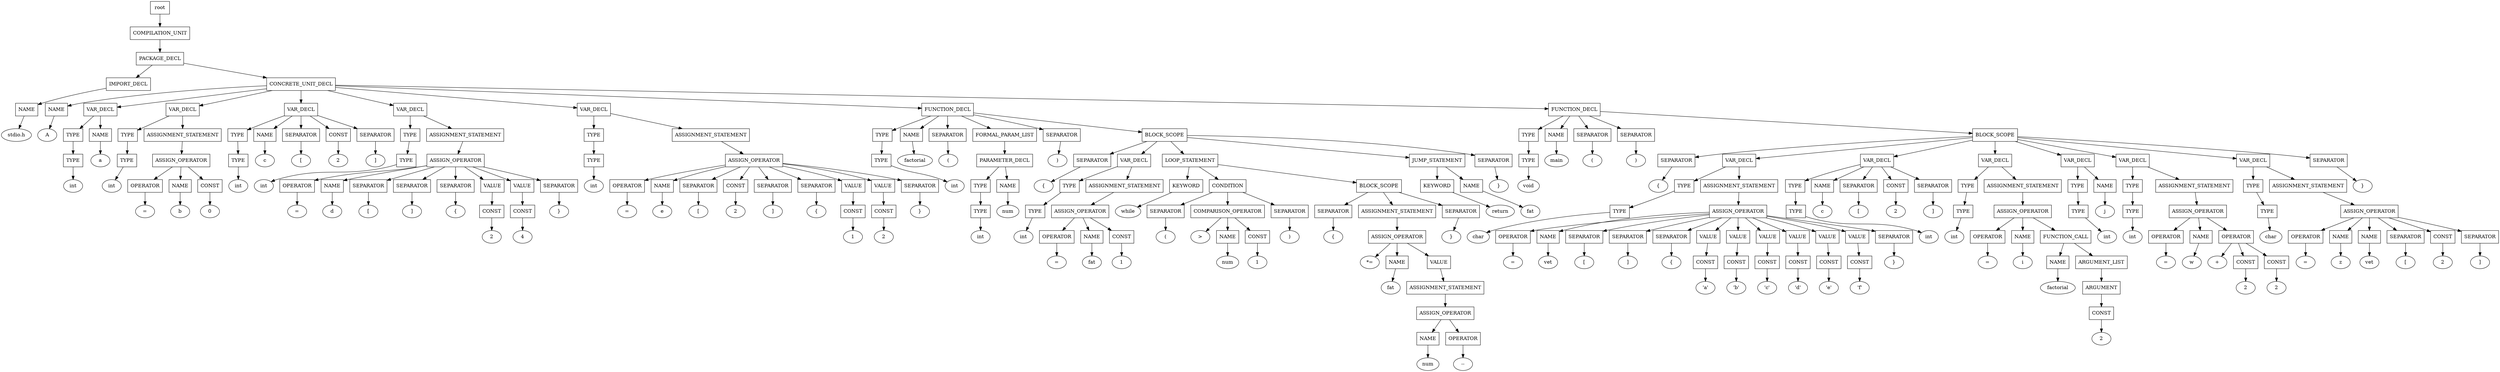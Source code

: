digraph G {
	splines="TRUE";
	n_0 [label="root", shape="rectangle"]
	n_0 -> n_1
	n_1 [label="COMPILATION_UNIT", shape="rectangle"]
	n_1 -> n_2
	n_2 [label="PACKAGE_DECL", shape="rectangle"]
	n_2 -> n_3
	n_3 [label="IMPORT_DECL", shape="rectangle"]
	n_3 -> n_5
	n_5 [label="NAME", shape="rectangle"]
	n_5 -> n_14
	n_14 [label="stdio.h", shape="ellipse"]
	n_2 -> n_4
	n_4 [label="CONCRETE_UNIT_DECL", shape="rectangle"]
	n_4 -> n_6
	n_6 [label="NAME", shape="rectangle"]
	n_6 -> n_15
	n_15 [label="A", shape="ellipse"]
	n_4 -> n_7
	n_7 [label="VAR_DECL", shape="rectangle"]
	n_7 -> n_16
	n_16 [label="TYPE", shape="rectangle"]
	n_16 -> n_40
	n_40 [label="TYPE", shape="rectangle"]
	n_40 -> n_75
	n_75 [label="int", shape="ellipse"]
	n_7 -> n_17
	n_17 [label="NAME", shape="rectangle"]
	n_17 -> n_41
	n_41 [label="a", shape="ellipse"]
	n_4 -> n_8
	n_8 [label="VAR_DECL", shape="rectangle"]
	n_8 -> n_18
	n_18 [label="TYPE", shape="rectangle"]
	n_18 -> n_42
	n_42 [label="TYPE", shape="rectangle"]
	n_42 -> n_76
	n_76 [label="int", shape="ellipse"]
	n_8 -> n_19
	n_19 [label="ASSIGNMENT_STATEMENT", shape="rectangle"]
	n_19 -> n_43
	n_43 [label="ASSIGN_OPERATOR", shape="rectangle"]
	n_43 -> n_77
	n_77 [label="OPERATOR", shape="rectangle"]
	n_77 -> n_130
	n_130 [label="=", shape="ellipse"]
	n_43 -> n_78
	n_78 [label="NAME", shape="rectangle"]
	n_78 -> n_131
	n_131 [label="b", shape="ellipse"]
	n_43 -> n_79
	n_79 [label="CONST", shape="rectangle"]
	n_79 -> n_132
	n_132 [label="0", shape="ellipse"]
	n_4 -> n_9
	n_9 [label="VAR_DECL", shape="rectangle"]
	n_9 -> n_20
	n_20 [label="TYPE", shape="rectangle"]
	n_20 -> n_44
	n_44 [label="TYPE", shape="rectangle"]
	n_44 -> n_80
	n_80 [label="int", shape="ellipse"]
	n_9 -> n_21
	n_21 [label="NAME", shape="rectangle"]
	n_21 -> n_45
	n_45 [label="c", shape="ellipse"]
	n_9 -> n_22
	n_22 [label="SEPARATOR", shape="rectangle"]
	n_22 -> n_46
	n_46 [label="[", shape="ellipse"]
	n_9 -> n_23
	n_23 [label="CONST", shape="rectangle"]
	n_23 -> n_47
	n_47 [label="2", shape="ellipse"]
	n_9 -> n_24
	n_24 [label="SEPARATOR", shape="rectangle"]
	n_24 -> n_48
	n_48 [label="]", shape="ellipse"]
	n_4 -> n_10
	n_10 [label="VAR_DECL", shape="rectangle"]
	n_10 -> n_25
	n_25 [label="TYPE", shape="rectangle"]
	n_25 -> n_49
	n_49 [label="TYPE", shape="rectangle"]
	n_49 -> n_81
	n_81 [label="int", shape="ellipse"]
	n_10 -> n_26
	n_26 [label="ASSIGNMENT_STATEMENT", shape="rectangle"]
	n_26 -> n_50
	n_50 [label="ASSIGN_OPERATOR", shape="rectangle"]
	n_50 -> n_82
	n_82 [label="OPERATOR", shape="rectangle"]
	n_82 -> n_133
	n_133 [label="=", shape="ellipse"]
	n_50 -> n_83
	n_83 [label="NAME", shape="rectangle"]
	n_83 -> n_134
	n_134 [label="d", shape="ellipse"]
	n_50 -> n_84
	n_84 [label="SEPARATOR", shape="rectangle"]
	n_84 -> n_135
	n_135 [label="[", shape="ellipse"]
	n_50 -> n_85
	n_85 [label="SEPARATOR", shape="rectangle"]
	n_85 -> n_136
	n_136 [label="]", shape="ellipse"]
	n_50 -> n_86
	n_86 [label="SEPARATOR", shape="rectangle"]
	n_86 -> n_137
	n_137 [label="{", shape="ellipse"]
	n_50 -> n_87
	n_87 [label="VALUE", shape="rectangle"]
	n_87 -> n_138
	n_138 [label="CONST", shape="rectangle"]
	n_138 -> n_178
	n_178 [label="2", shape="ellipse"]
	n_50 -> n_88
	n_88 [label="VALUE", shape="rectangle"]
	n_88 -> n_139
	n_139 [label="CONST", shape="rectangle"]
	n_139 -> n_179
	n_179 [label="4", shape="ellipse"]
	n_50 -> n_89
	n_89 [label="SEPARATOR", shape="rectangle"]
	n_89 -> n_140
	n_140 [label="}", shape="ellipse"]
	n_4 -> n_11
	n_11 [label="VAR_DECL", shape="rectangle"]
	n_11 -> n_27
	n_27 [label="TYPE", shape="rectangle"]
	n_27 -> n_51
	n_51 [label="TYPE", shape="rectangle"]
	n_51 -> n_90
	n_90 [label="int", shape="ellipse"]
	n_11 -> n_28
	n_28 [label="ASSIGNMENT_STATEMENT", shape="rectangle"]
	n_28 -> n_52
	n_52 [label="ASSIGN_OPERATOR", shape="rectangle"]
	n_52 -> n_91
	n_91 [label="OPERATOR", shape="rectangle"]
	n_91 -> n_141
	n_141 [label="=", shape="ellipse"]
	n_52 -> n_92
	n_92 [label="NAME", shape="rectangle"]
	n_92 -> n_142
	n_142 [label="e", shape="ellipse"]
	n_52 -> n_93
	n_93 [label="SEPARATOR", shape="rectangle"]
	n_93 -> n_143
	n_143 [label="[", shape="ellipse"]
	n_52 -> n_94
	n_94 [label="CONST", shape="rectangle"]
	n_94 -> n_144
	n_144 [label="2", shape="ellipse"]
	n_52 -> n_95
	n_95 [label="SEPARATOR", shape="rectangle"]
	n_95 -> n_145
	n_145 [label="]", shape="ellipse"]
	n_52 -> n_96
	n_96 [label="SEPARATOR", shape="rectangle"]
	n_96 -> n_146
	n_146 [label="{", shape="ellipse"]
	n_52 -> n_97
	n_97 [label="VALUE", shape="rectangle"]
	n_97 -> n_147
	n_147 [label="CONST", shape="rectangle"]
	n_147 -> n_180
	n_180 [label="1", shape="ellipse"]
	n_52 -> n_98
	n_98 [label="VALUE", shape="rectangle"]
	n_98 -> n_148
	n_148 [label="CONST", shape="rectangle"]
	n_148 -> n_181
	n_181 [label="2", shape="ellipse"]
	n_52 -> n_99
	n_99 [label="SEPARATOR", shape="rectangle"]
	n_99 -> n_149
	n_149 [label="}", shape="ellipse"]
	n_4 -> n_12
	n_12 [label="FUNCTION_DECL", shape="rectangle"]
	n_12 -> n_29
	n_29 [label="TYPE", shape="rectangle"]
	n_29 -> n_53
	n_53 [label="TYPE", shape="rectangle"]
	n_53 -> n_100
	n_100 [label="int", shape="ellipse"]
	n_12 -> n_30
	n_30 [label="NAME", shape="rectangle"]
	n_30 -> n_54
	n_54 [label="factorial", shape="ellipse"]
	n_12 -> n_31
	n_31 [label="SEPARATOR", shape="rectangle"]
	n_31 -> n_55
	n_55 [label="(", shape="ellipse"]
	n_12 -> n_32
	n_32 [label="FORMAL_PARAM_LIST", shape="rectangle"]
	n_32 -> n_56
	n_56 [label="PARAMETER_DECL", shape="rectangle"]
	n_56 -> n_101
	n_101 [label="TYPE", shape="rectangle"]
	n_101 -> n_150
	n_150 [label="TYPE", shape="rectangle"]
	n_150 -> n_182
	n_182 [label="int", shape="ellipse"]
	n_56 -> n_102
	n_102 [label="NAME", shape="rectangle"]
	n_102 -> n_151
	n_151 [label="num", shape="ellipse"]
	n_12 -> n_33
	n_33 [label="SEPARATOR", shape="rectangle"]
	n_33 -> n_57
	n_57 [label=")", shape="ellipse"]
	n_12 -> n_34
	n_34 [label="BLOCK_SCOPE", shape="rectangle"]
	n_34 -> n_58
	n_58 [label="SEPARATOR", shape="rectangle"]
	n_58 -> n_103
	n_103 [label="{", shape="ellipse"]
	n_34 -> n_59
	n_59 [label="VAR_DECL", shape="rectangle"]
	n_59 -> n_104
	n_104 [label="TYPE", shape="rectangle"]
	n_104 -> n_152
	n_152 [label="TYPE", shape="rectangle"]
	n_152 -> n_183
	n_183 [label="int", shape="ellipse"]
	n_59 -> n_105
	n_105 [label="ASSIGNMENT_STATEMENT", shape="rectangle"]
	n_105 -> n_153
	n_153 [label="ASSIGN_OPERATOR", shape="rectangle"]
	n_153 -> n_184
	n_184 [label="OPERATOR", shape="rectangle"]
	n_184 -> n_225
	n_225 [label="=", shape="ellipse"]
	n_153 -> n_185
	n_185 [label="NAME", shape="rectangle"]
	n_185 -> n_226
	n_226 [label="fat", shape="ellipse"]
	n_153 -> n_186
	n_186 [label="CONST", shape="rectangle"]
	n_186 -> n_227
	n_227 [label="1", shape="ellipse"]
	n_34 -> n_60
	n_60 [label="LOOP_STATEMENT", shape="rectangle"]
	n_60 -> n_106
	n_106 [label="KEYWORD", shape="rectangle"]
	n_106 -> n_154
	n_154 [label="while", shape="ellipse"]
	n_60 -> n_107
	n_107 [label="CONDITION", shape="rectangle"]
	n_107 -> n_155
	n_155 [label="SEPARATOR", shape="rectangle"]
	n_155 -> n_187
	n_187 [label="(", shape="ellipse"]
	n_107 -> n_156
	n_156 [label="COMPARISON_OPERATOR", shape="rectangle"]
	n_156 -> n_188
	n_188 [label=">", shape="ellipse"]
	n_156 -> n_189
	n_189 [label="NAME", shape="rectangle"]
	n_189 -> n_228
	n_228 [label="num", shape="ellipse"]
	n_156 -> n_190
	n_190 [label="CONST", shape="rectangle"]
	n_190 -> n_229
	n_229 [label="1", shape="ellipse"]
	n_107 -> n_157
	n_157 [label="SEPARATOR", shape="rectangle"]
	n_157 -> n_191
	n_191 [label=")", shape="ellipse"]
	n_60 -> n_108
	n_108 [label="BLOCK_SCOPE", shape="rectangle"]
	n_108 -> n_158
	n_158 [label="SEPARATOR", shape="rectangle"]
	n_158 -> n_192
	n_192 [label="{", shape="ellipse"]
	n_108 -> n_159
	n_159 [label="ASSIGNMENT_STATEMENT", shape="rectangle"]
	n_159 -> n_193
	n_193 [label="ASSIGN_OPERATOR", shape="rectangle"]
	n_193 -> n_230
	n_230 [label="*=", shape="ellipse"]
	n_193 -> n_231
	n_231 [label="NAME", shape="rectangle"]
	n_231 -> n_260
	n_260 [label="fat", shape="ellipse"]
	n_193 -> n_232
	n_232 [label="VALUE", shape="rectangle"]
	n_232 -> n_261
	n_261 [label="ASSIGNMENT_STATEMENT", shape="rectangle"]
	n_261 -> n_272
	n_272 [label="ASSIGN_OPERATOR", shape="rectangle"]
	n_272 -> n_274
	n_274 [label="NAME", shape="rectangle"]
	n_274 -> n_277
	n_277 [label="num", shape="ellipse"]
	n_272 -> n_275
	n_275 [label="OPERATOR", shape="rectangle"]
	n_275 -> n_278
	n_278 [label="--", shape="ellipse"]
	n_108 -> n_160
	n_160 [label="SEPARATOR", shape="rectangle"]
	n_160 -> n_194
	n_194 [label="}", shape="ellipse"]
	n_34 -> n_61
	n_61 [label="JUMP_STATEMENT", shape="rectangle"]
	n_61 -> n_109
	n_109 [label="KEYWORD", shape="rectangle"]
	n_109 -> n_161
	n_161 [label="return", shape="ellipse"]
	n_61 -> n_110
	n_110 [label="NAME", shape="rectangle"]
	n_110 -> n_162
	n_162 [label="fat", shape="ellipse"]
	n_34 -> n_62
	n_62 [label="SEPARATOR", shape="rectangle"]
	n_62 -> n_111
	n_111 [label="}", shape="ellipse"]
	n_4 -> n_13
	n_13 [label="FUNCTION_DECL", shape="rectangle"]
	n_13 -> n_35
	n_35 [label="TYPE", shape="rectangle"]
	n_35 -> n_63
	n_63 [label="TYPE", shape="rectangle"]
	n_63 -> n_112
	n_112 [label="void", shape="ellipse"]
	n_13 -> n_36
	n_36 [label="NAME", shape="rectangle"]
	n_36 -> n_64
	n_64 [label="main", shape="ellipse"]
	n_13 -> n_37
	n_37 [label="SEPARATOR", shape="rectangle"]
	n_37 -> n_65
	n_65 [label="(", shape="ellipse"]
	n_13 -> n_38
	n_38 [label="SEPARATOR", shape="rectangle"]
	n_38 -> n_66
	n_66 [label=")", shape="ellipse"]
	n_13 -> n_39
	n_39 [label="BLOCK_SCOPE", shape="rectangle"]
	n_39 -> n_67
	n_67 [label="SEPARATOR", shape="rectangle"]
	n_67 -> n_113
	n_113 [label="{", shape="ellipse"]
	n_39 -> n_68
	n_68 [label="VAR_DECL", shape="rectangle"]
	n_68 -> n_114
	n_114 [label="TYPE", shape="rectangle"]
	n_114 -> n_163
	n_163 [label="TYPE", shape="rectangle"]
	n_163 -> n_195
	n_195 [label="char", shape="ellipse"]
	n_68 -> n_115
	n_115 [label="ASSIGNMENT_STATEMENT", shape="rectangle"]
	n_115 -> n_164
	n_164 [label="ASSIGN_OPERATOR", shape="rectangle"]
	n_164 -> n_196
	n_196 [label="OPERATOR", shape="rectangle"]
	n_196 -> n_233
	n_233 [label="=", shape="ellipse"]
	n_164 -> n_197
	n_197 [label="NAME", shape="rectangle"]
	n_197 -> n_234
	n_234 [label="vet", shape="ellipse"]
	n_164 -> n_198
	n_198 [label="SEPARATOR", shape="rectangle"]
	n_198 -> n_235
	n_235 [label="[", shape="ellipse"]
	n_164 -> n_199
	n_199 [label="SEPARATOR", shape="rectangle"]
	n_199 -> n_236
	n_236 [label="]", shape="ellipse"]
	n_164 -> n_200
	n_200 [label="SEPARATOR", shape="rectangle"]
	n_200 -> n_237
	n_237 [label="{", shape="ellipse"]
	n_164 -> n_201
	n_201 [label="VALUE", shape="rectangle"]
	n_201 -> n_238
	n_238 [label="CONST", shape="rectangle"]
	n_238 -> n_262
	n_262 [label="'a'", shape="ellipse"]
	n_164 -> n_202
	n_202 [label="VALUE", shape="rectangle"]
	n_202 -> n_239
	n_239 [label="CONST", shape="rectangle"]
	n_239 -> n_263
	n_263 [label="'b'", shape="ellipse"]
	n_164 -> n_203
	n_203 [label="VALUE", shape="rectangle"]
	n_203 -> n_240
	n_240 [label="CONST", shape="rectangle"]
	n_240 -> n_264
	n_264 [label="'c'", shape="ellipse"]
	n_164 -> n_204
	n_204 [label="VALUE", shape="rectangle"]
	n_204 -> n_241
	n_241 [label="CONST", shape="rectangle"]
	n_241 -> n_265
	n_265 [label="'d'", shape="ellipse"]
	n_164 -> n_205
	n_205 [label="VALUE", shape="rectangle"]
	n_205 -> n_242
	n_242 [label="CONST", shape="rectangle"]
	n_242 -> n_266
	n_266 [label="'e'", shape="ellipse"]
	n_164 -> n_206
	n_206 [label="VALUE", shape="rectangle"]
	n_206 -> n_243
	n_243 [label="CONST", shape="rectangle"]
	n_243 -> n_267
	n_267 [label="'f'", shape="ellipse"]
	n_164 -> n_207
	n_207 [label="SEPARATOR", shape="rectangle"]
	n_207 -> n_244
	n_244 [label="}", shape="ellipse"]
	n_39 -> n_69
	n_69 [label="VAR_DECL", shape="rectangle"]
	n_69 -> n_116
	n_116 [label="TYPE", shape="rectangle"]
	n_116 -> n_165
	n_165 [label="TYPE", shape="rectangle"]
	n_165 -> n_208
	n_208 [label="int", shape="ellipse"]
	n_69 -> n_117
	n_117 [label="NAME", shape="rectangle"]
	n_117 -> n_166
	n_166 [label="c", shape="ellipse"]
	n_69 -> n_118
	n_118 [label="SEPARATOR", shape="rectangle"]
	n_118 -> n_167
	n_167 [label="[", shape="ellipse"]
	n_69 -> n_119
	n_119 [label="CONST", shape="rectangle"]
	n_119 -> n_168
	n_168 [label="2", shape="ellipse"]
	n_69 -> n_120
	n_120 [label="SEPARATOR", shape="rectangle"]
	n_120 -> n_169
	n_169 [label="]", shape="ellipse"]
	n_39 -> n_70
	n_70 [label="VAR_DECL", shape="rectangle"]
	n_70 -> n_121
	n_121 [label="TYPE", shape="rectangle"]
	n_121 -> n_170
	n_170 [label="TYPE", shape="rectangle"]
	n_170 -> n_209
	n_209 [label="int", shape="ellipse"]
	n_70 -> n_122
	n_122 [label="ASSIGNMENT_STATEMENT", shape="rectangle"]
	n_122 -> n_171
	n_171 [label="ASSIGN_OPERATOR", shape="rectangle"]
	n_171 -> n_210
	n_210 [label="OPERATOR", shape="rectangle"]
	n_210 -> n_245
	n_245 [label="=", shape="ellipse"]
	n_171 -> n_211
	n_211 [label="NAME", shape="rectangle"]
	n_211 -> n_246
	n_246 [label="i", shape="ellipse"]
	n_171 -> n_212
	n_212 [label="FUNCTION_CALL", shape="rectangle"]
	n_212 -> n_247
	n_247 [label="NAME", shape="rectangle"]
	n_247 -> n_268
	n_268 [label="factorial", shape="ellipse"]
	n_212 -> n_248
	n_248 [label="ARGUMENT_LIST", shape="rectangle"]
	n_248 -> n_269
	n_269 [label="ARGUMENT", shape="rectangle"]
	n_269 -> n_273
	n_273 [label="CONST", shape="rectangle"]
	n_273 -> n_276
	n_276 [label="2", shape="ellipse"]
	n_39 -> n_71
	n_71 [label="VAR_DECL", shape="rectangle"]
	n_71 -> n_123
	n_123 [label="TYPE", shape="rectangle"]
	n_123 -> n_172
	n_172 [label="TYPE", shape="rectangle"]
	n_172 -> n_213
	n_213 [label="int", shape="ellipse"]
	n_71 -> n_124
	n_124 [label="NAME", shape="rectangle"]
	n_124 -> n_173
	n_173 [label="j", shape="ellipse"]
	n_39 -> n_72
	n_72 [label="VAR_DECL", shape="rectangle"]
	n_72 -> n_125
	n_125 [label="TYPE", shape="rectangle"]
	n_125 -> n_174
	n_174 [label="TYPE", shape="rectangle"]
	n_174 -> n_214
	n_214 [label="int", shape="ellipse"]
	n_72 -> n_126
	n_126 [label="ASSIGNMENT_STATEMENT", shape="rectangle"]
	n_126 -> n_175
	n_175 [label="ASSIGN_OPERATOR", shape="rectangle"]
	n_175 -> n_215
	n_215 [label="OPERATOR", shape="rectangle"]
	n_215 -> n_249
	n_249 [label="=", shape="ellipse"]
	n_175 -> n_216
	n_216 [label="NAME", shape="rectangle"]
	n_216 -> n_250
	n_250 [label="w", shape="ellipse"]
	n_175 -> n_217
	n_217 [label="OPERATOR", shape="rectangle"]
	n_217 -> n_251
	n_251 [label="+", shape="ellipse"]
	n_217 -> n_252
	n_252 [label="CONST", shape="rectangle"]
	n_252 -> n_270
	n_270 [label="2", shape="ellipse"]
	n_217 -> n_253
	n_253 [label="CONST", shape="rectangle"]
	n_253 -> n_271
	n_271 [label="2", shape="ellipse"]
	n_39 -> n_73
	n_73 [label="VAR_DECL", shape="rectangle"]
	n_73 -> n_127
	n_127 [label="TYPE", shape="rectangle"]
	n_127 -> n_176
	n_176 [label="TYPE", shape="rectangle"]
	n_176 -> n_218
	n_218 [label="char", shape="ellipse"]
	n_73 -> n_128
	n_128 [label="ASSIGNMENT_STATEMENT", shape="rectangle"]
	n_128 -> n_177
	n_177 [label="ASSIGN_OPERATOR", shape="rectangle"]
	n_177 -> n_219
	n_219 [label="OPERATOR", shape="rectangle"]
	n_219 -> n_254
	n_254 [label="=", shape="ellipse"]
	n_177 -> n_220
	n_220 [label="NAME", shape="rectangle"]
	n_220 -> n_255
	n_255 [label="z", shape="ellipse"]
	n_177 -> n_221
	n_221 [label="NAME", shape="rectangle"]
	n_221 -> n_256
	n_256 [label="vet", shape="ellipse"]
	n_177 -> n_222
	n_222 [label="SEPARATOR", shape="rectangle"]
	n_222 -> n_257
	n_257 [label="[", shape="ellipse"]
	n_177 -> n_223
	n_223 [label="CONST", shape="rectangle"]
	n_223 -> n_258
	n_258 [label="2", shape="ellipse"]
	n_177 -> n_224
	n_224 [label="SEPARATOR", shape="rectangle"]
	n_224 -> n_259
	n_259 [label="]", shape="ellipse"]
	n_39 -> n_74
	n_74 [label="SEPARATOR", shape="rectangle"]
	n_74 -> n_129
	n_129 [label="}", shape="ellipse"]
}